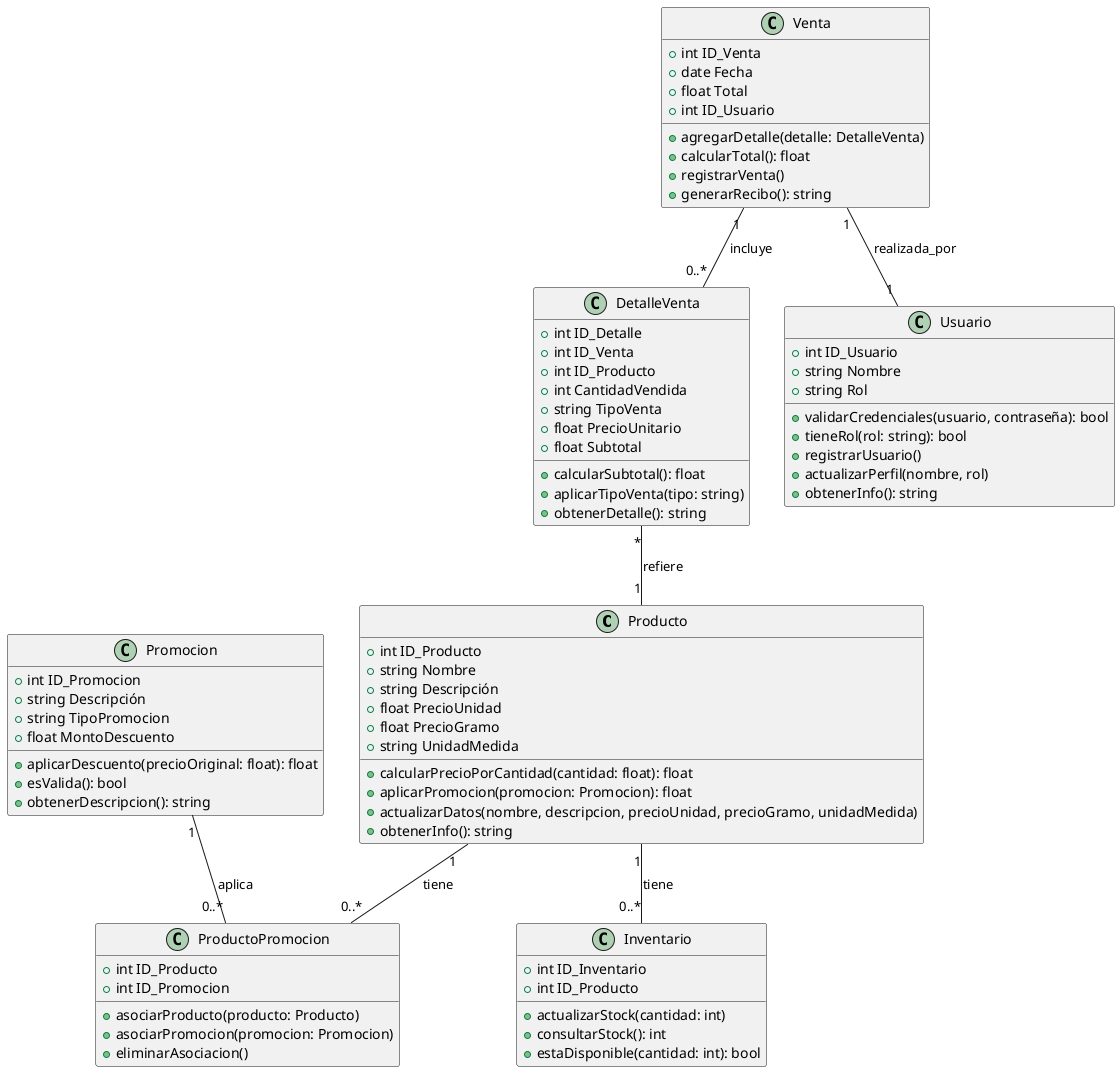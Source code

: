 @startuml miniPos

class Producto {
  +int ID_Producto
  +string Nombre
  +string Descripción
  +float PrecioUnidad
  +float PrecioGramo
  +string UnidadMedida

  +calcularPrecioPorCantidad(cantidad: float): float
  +aplicarPromocion(promocion: Promocion): float
  +actualizarDatos(nombre, descripcion, precioUnidad, precioGramo, unidadMedida)
  +obtenerInfo(): string
}

class Inventario {
  +int ID_Inventario
  +int ID_Producto

  +actualizarStock(cantidad: int)
  +consultarStock(): int
  +estaDisponible(cantidad: int): bool
}

class Venta {
  +int ID_Venta
  +date Fecha
  +float Total
  +int ID_Usuario

  +agregarDetalle(detalle: DetalleVenta)
  +calcularTotal(): float
  +registrarVenta()
  +generarRecibo(): string
}

class DetalleVenta {
  +int ID_Detalle
  +int ID_Venta
  +int ID_Producto
  +int CantidadVendida
  +string TipoVenta
  +float PrecioUnitario
  +float Subtotal

  +calcularSubtotal(): float
  +aplicarTipoVenta(tipo: string)
  +obtenerDetalle(): string
}

class Promocion {
  +int ID_Promocion
  +string Descripción
  +string TipoPromocion
  +float MontoDescuento

  +aplicarDescuento(precioOriginal: float): float
  +esValida(): bool
  +obtenerDescripcion(): string
}

class ProductoPromocion {
  +int ID_Producto
  +int ID_Promocion

  +asociarProducto(producto: Producto)
  +asociarPromocion(promocion: Promocion)
  +eliminarAsociacion()
}

class Usuario {
  +int ID_Usuario
  +string Nombre
  +string Rol

  +validarCredenciales(usuario, contraseña): bool
  +tieneRol(rol: string): bool
  +registrarUsuario()
  +actualizarPerfil(nombre, rol)
  +obtenerInfo(): string
}

Producto "1" -- "0..*" Inventario : tiene
Venta "1" -- "0..*" DetalleVenta : incluye
DetalleVenta "*" -- "1" Producto : refiere
Producto "1" -- "0..*" ProductoPromocion : tiene
Promocion "1" -- "0..*" ProductoPromocion : aplica
Venta "1" -- "1" Usuario : realizada_por
@enduml
